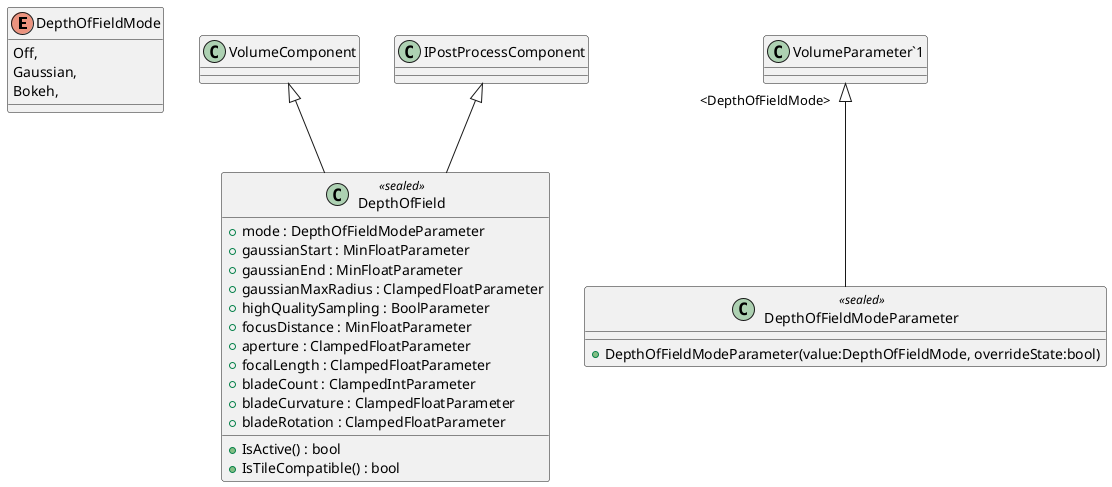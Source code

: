 @startuml
enum DepthOfFieldMode {
    Off,
    Gaussian,
    Bokeh,
}
class DepthOfField <<sealed>> {
    + mode : DepthOfFieldModeParameter
    + gaussianStart : MinFloatParameter
    + gaussianEnd : MinFloatParameter
    + gaussianMaxRadius : ClampedFloatParameter
    + highQualitySampling : BoolParameter
    + focusDistance : MinFloatParameter
    + aperture : ClampedFloatParameter
    + focalLength : ClampedFloatParameter
    + bladeCount : ClampedIntParameter
    + bladeCurvature : ClampedFloatParameter
    + bladeRotation : ClampedFloatParameter
    + IsActive() : bool
    + IsTileCompatible() : bool
}
class DepthOfFieldModeParameter <<sealed>> {
    + DepthOfFieldModeParameter(value:DepthOfFieldMode, overrideState:bool)
}
VolumeComponent <|-- DepthOfField
IPostProcessComponent <|-- DepthOfField
"VolumeParameter`1" "<DepthOfFieldMode>" <|-- DepthOfFieldModeParameter
@enduml
